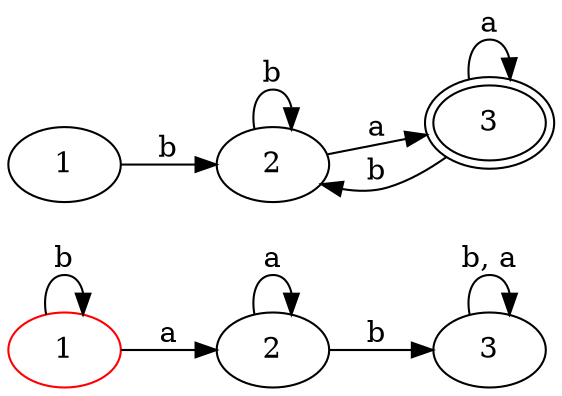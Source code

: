digraph a {
 rankdir=LR
1[ label ="1", color=red ];
1 -> 2 [ label = "a" ];
1 -> 1 [ label = "b" ];
2[ label ="2",];
2 -> 3 [ label = "b" ];
2 -> 2 [ label = "a" ];
3[ label ="3",];
3 -> 3 [ label = "b, a" ];
4[ label ="1",];
4 -> 5 [ label = "b" ];
5[ label ="2",];
5 -> 5 [ label = "b" ];
5 -> 6 [ label = "a" ];
6[ label ="3",peripheries=2 ];
6 -> 5 [ label = "b" ];
6 -> 6 [ label = "a" ];
}
